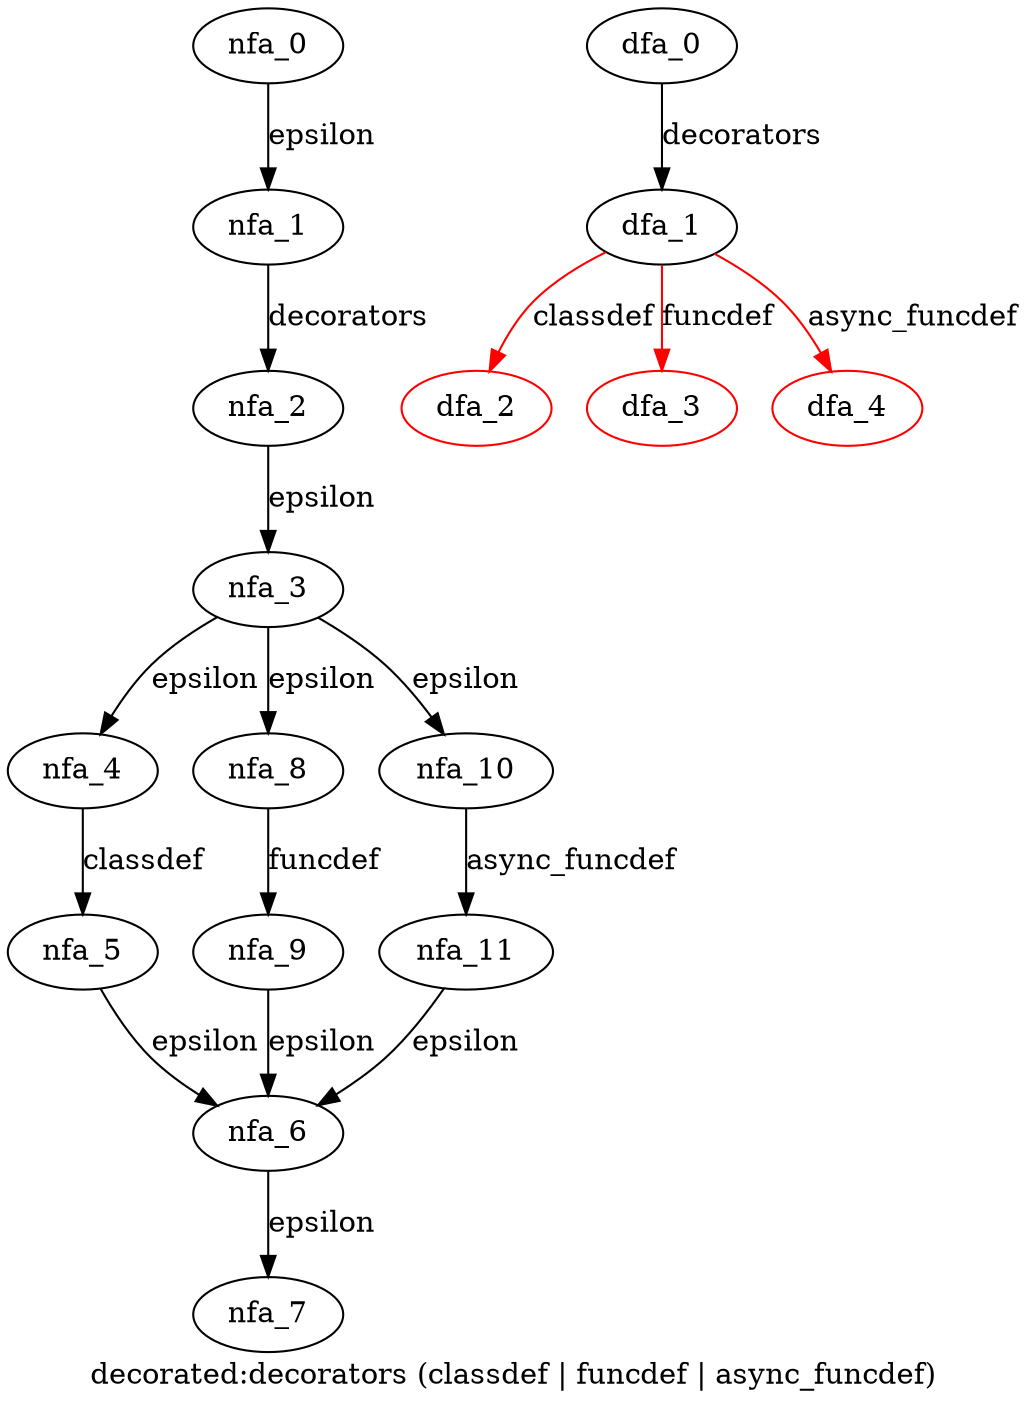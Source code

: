 digraph decorated {
 graph[label="decorated:decorators (classdef | funcdef | async_funcdef)"]
 subgraph decorated_nfa {
  nfa_0->nfa_1[label="epsilon"]
  nfa_1->nfa_2[label="decorators"]
  nfa_2->nfa_3[label="epsilon"]
  nfa_3->nfa_4[label="epsilon"]
  nfa_4->nfa_5[label="classdef"]
  nfa_5->nfa_6[label="epsilon"]
  nfa_6->nfa_7[label="epsilon"]
  nfa_3->nfa_8[label="epsilon"]
  nfa_8->nfa_9[label="funcdef"]
  nfa_9->nfa_6[label="epsilon"]
  nfa_3->nfa_10[label="epsilon"]
  nfa_10->nfa_11[label="async_funcdef"]
  nfa_11->nfa_6[label="epsilon"]
  }
 subgraph decorated_dfa {
  dfa_0->dfa_1[label="decorators"]
  dfa_1->dfa_2[label="classdef",color=red]
  dfa_1->dfa_3[label="funcdef",color=red]
  dfa_1->dfa_4[label="async_funcdef",color=red]
  dfa_2[color=red]
  dfa_3[color=red]
  dfa_4[color=red]
  }
}
